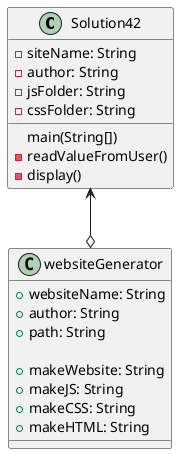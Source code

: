 @startuml
class Solution42 {
    main(String[])
    'attributes
    -siteName: String
    -author: String
    -jsFolder: String
    -cssFolder: String

    -readValueFromUser()
    -display()
}

class websiteGenerator{
    'attributes
    +websiteName: String
    +author: String
    +path: String

    +makeWebsite: String
    +makeJS: String
    +makeCSS: String
    +makeHTML: String
}

Solution42 <--o websiteGenerator
@enduml